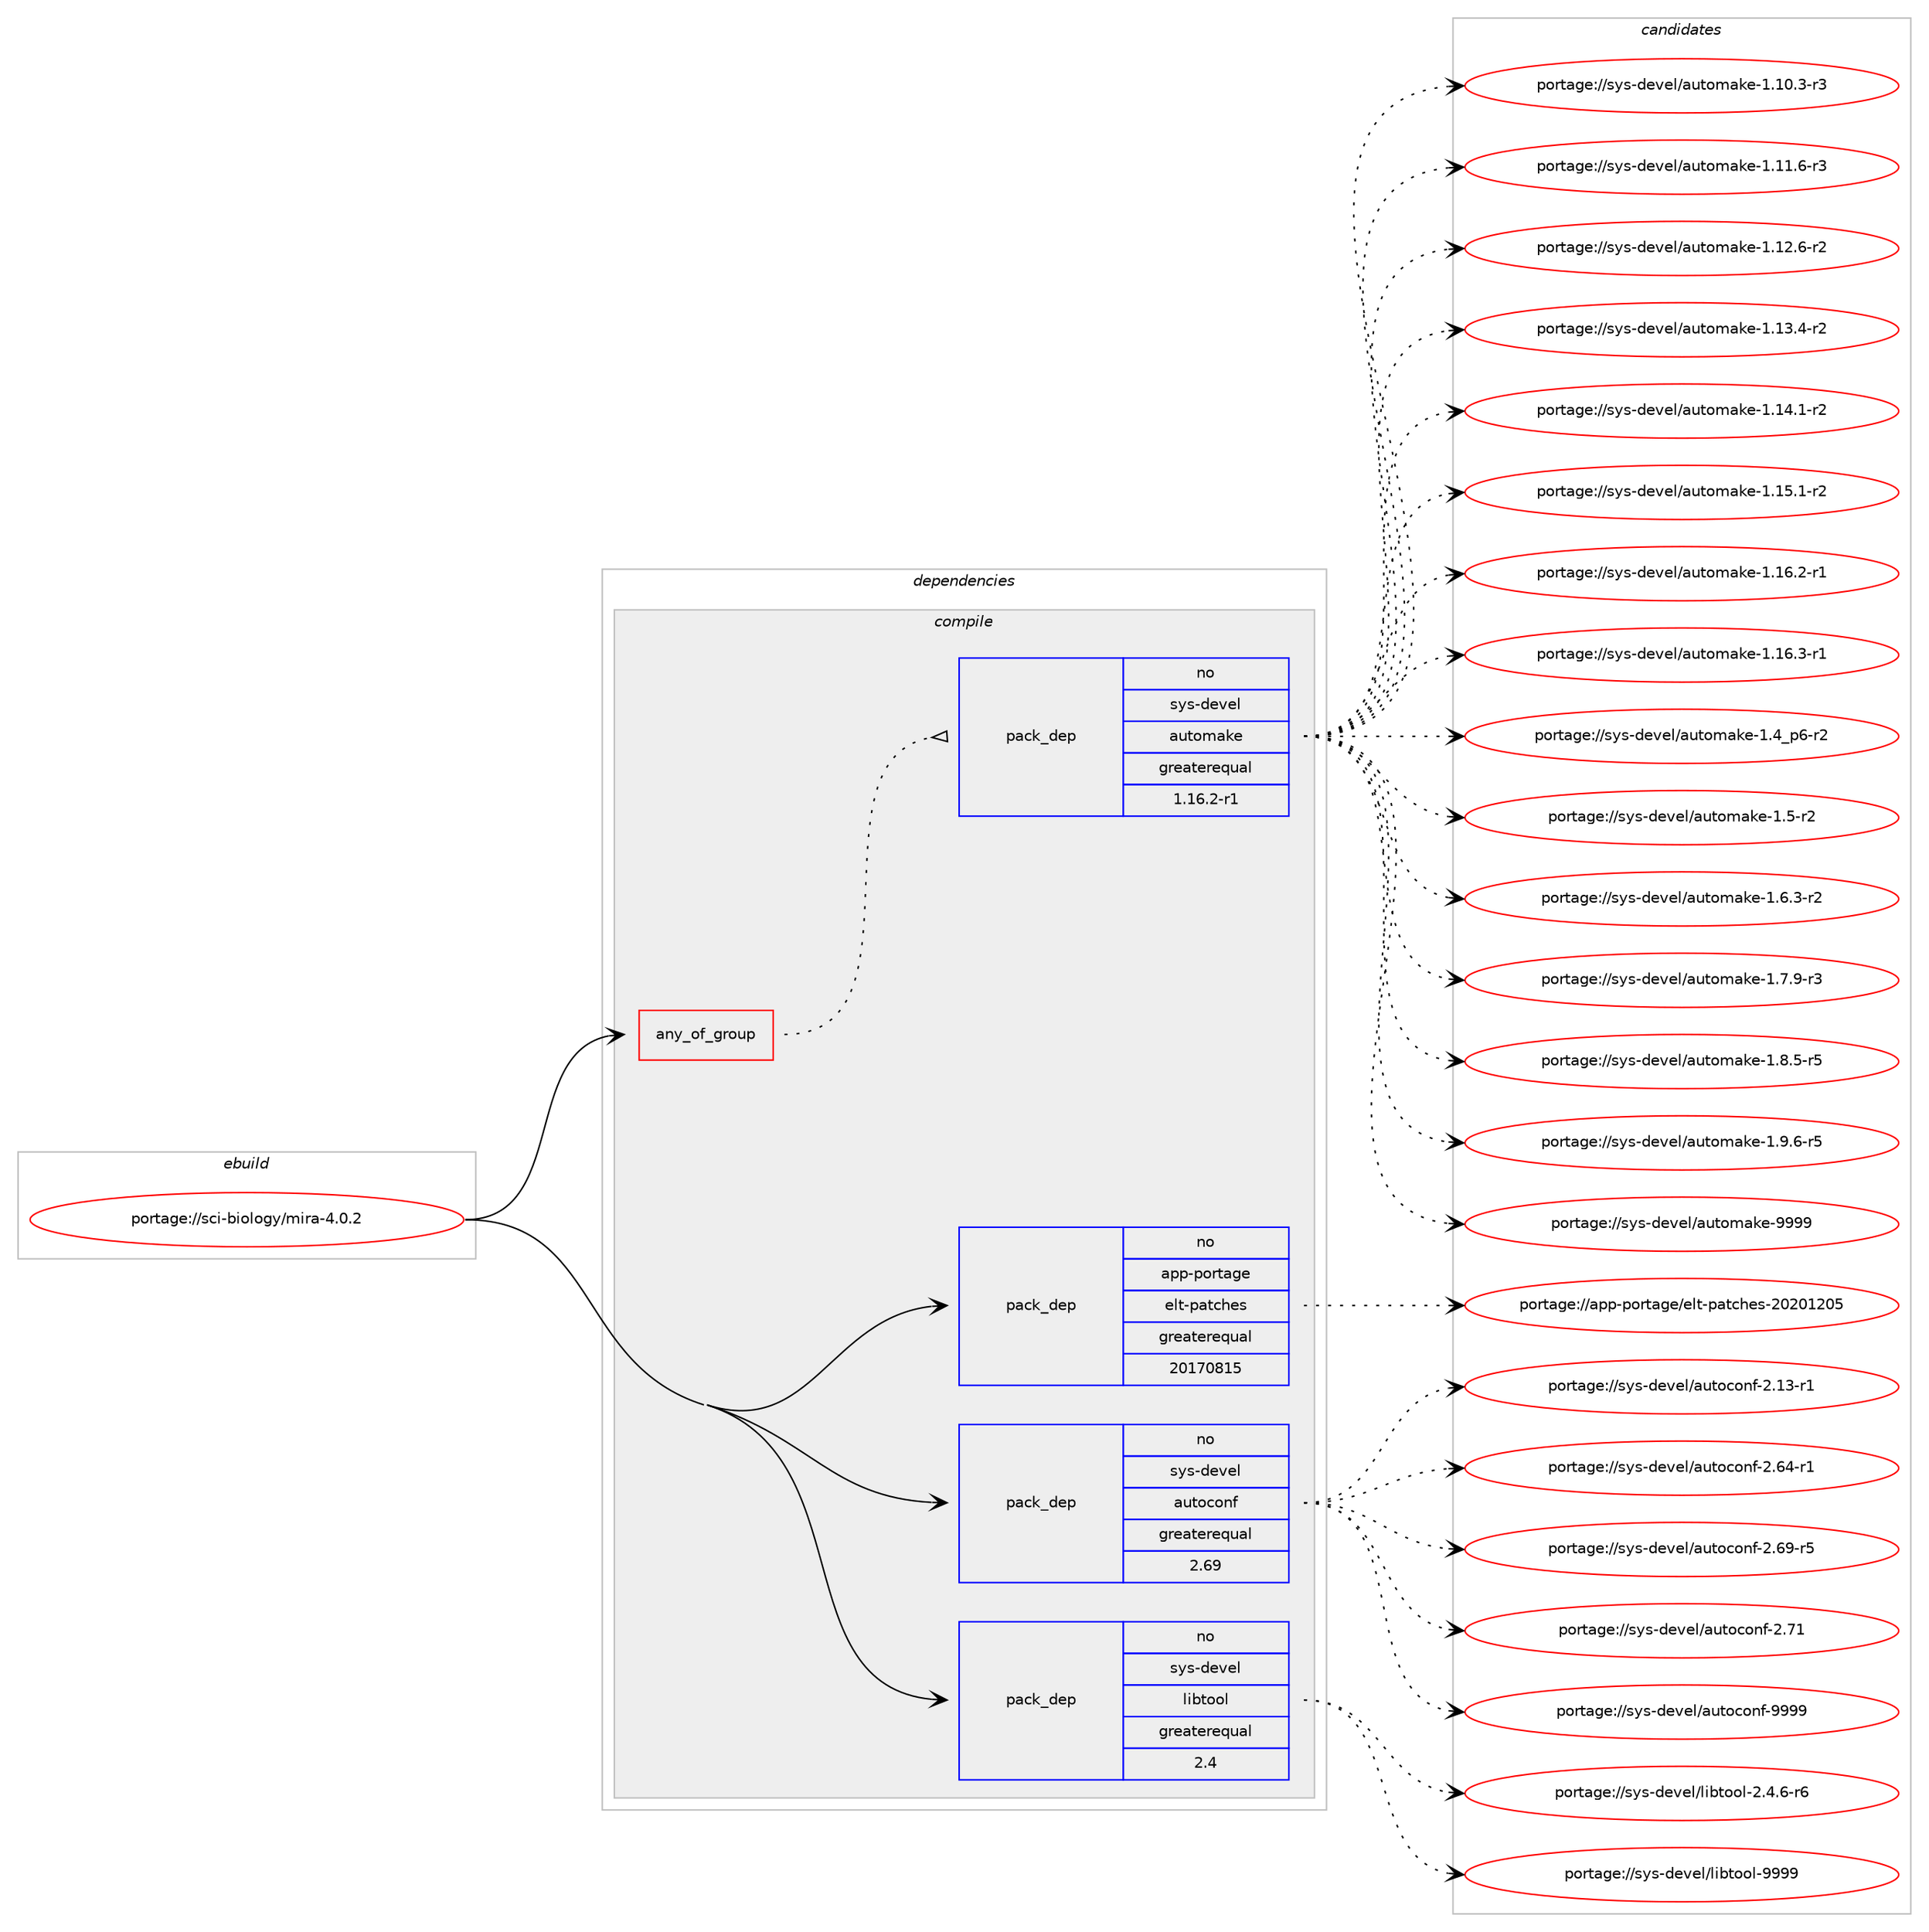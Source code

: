 digraph prolog {

# *************
# Graph options
# *************

newrank=true;
concentrate=true;
compound=true;
graph [rankdir=LR,fontname=Helvetica,fontsize=10,ranksep=1.5];#, ranksep=2.5, nodesep=0.2];
edge  [arrowhead=vee];
node  [fontname=Helvetica,fontsize=10];

# **********
# The ebuild
# **********

subgraph cluster_leftcol {
color=gray;
rank=same;
label=<<i>ebuild</i>>;
id [label="portage://sci-biology/mira-4.0.2", color=red, width=4, href="../sci-biology/mira-4.0.2.svg"];
}

# ****************
# The dependencies
# ****************

subgraph cluster_midcol {
color=gray;
label=<<i>dependencies</i>>;
subgraph cluster_compile {
fillcolor="#eeeeee";
style=filled;
label=<<i>compile</i>>;
subgraph any13 {
dependency332 [label=<<TABLE BORDER="0" CELLBORDER="1" CELLSPACING="0" CELLPADDING="4"><TR><TD CELLPADDING="10">any_of_group</TD></TR></TABLE>>, shape=none, color=red];subgraph pack175 {
dependency333 [label=<<TABLE BORDER="0" CELLBORDER="1" CELLSPACING="0" CELLPADDING="4" WIDTH="220"><TR><TD ROWSPAN="6" CELLPADDING="30">pack_dep</TD></TR><TR><TD WIDTH="110">no</TD></TR><TR><TD>sys-devel</TD></TR><TR><TD>automake</TD></TR><TR><TD>greaterequal</TD></TR><TR><TD>1.16.2-r1</TD></TR></TABLE>>, shape=none, color=blue];
}
dependency332:e -> dependency333:w [weight=20,style="dotted",arrowhead="oinv"];
}
id:e -> dependency332:w [weight=20,style="solid",arrowhead="vee"];
# *** BEGIN UNKNOWN DEPENDENCY TYPE (TODO) ***
# id -> package_dependency(portage://sci-biology/mira-4.0.2,install,no,app-editors,vim-core,none,[,,],[],[])
# *** END UNKNOWN DEPENDENCY TYPE (TODO) ***

subgraph pack176 {
dependency334 [label=<<TABLE BORDER="0" CELLBORDER="1" CELLSPACING="0" CELLPADDING="4" WIDTH="220"><TR><TD ROWSPAN="6" CELLPADDING="30">pack_dep</TD></TR><TR><TD WIDTH="110">no</TD></TR><TR><TD>app-portage</TD></TR><TR><TD>elt-patches</TD></TR><TR><TD>greaterequal</TD></TR><TR><TD>20170815</TD></TR></TABLE>>, shape=none, color=blue];
}
id:e -> dependency334:w [weight=20,style="solid",arrowhead="vee"];
# *** BEGIN UNKNOWN DEPENDENCY TYPE (TODO) ***
# id -> package_dependency(portage://sci-biology/mira-4.0.2,install,no,dev-libs,boost,none,[,,],[],[use(enable(threads),none)])
# *** END UNKNOWN DEPENDENCY TYPE (TODO) ***

# *** BEGIN UNKNOWN DEPENDENCY TYPE (TODO) ***
# id -> package_dependency(portage://sci-biology/mira-4.0.2,install,no,dev-libs,expat,none,[,,],[],[])
# *** END UNKNOWN DEPENDENCY TYPE (TODO) ***

# *** BEGIN UNKNOWN DEPENDENCY TYPE (TODO) ***
# id -> package_dependency(portage://sci-biology/mira-4.0.2,install,no,dev-util,google-perftools,none,[,,],[],[])
# *** END UNKNOWN DEPENDENCY TYPE (TODO) ***

subgraph pack177 {
dependency335 [label=<<TABLE BORDER="0" CELLBORDER="1" CELLSPACING="0" CELLPADDING="4" WIDTH="220"><TR><TD ROWSPAN="6" CELLPADDING="30">pack_dep</TD></TR><TR><TD WIDTH="110">no</TD></TR><TR><TD>sys-devel</TD></TR><TR><TD>autoconf</TD></TR><TR><TD>greaterequal</TD></TR><TR><TD>2.69</TD></TR></TABLE>>, shape=none, color=blue];
}
id:e -> dependency335:w [weight=20,style="solid",arrowhead="vee"];
# *** BEGIN UNKNOWN DEPENDENCY TYPE (TODO) ***
# id -> package_dependency(portage://sci-biology/mira-4.0.2,install,no,sys-devel,flex,none,[,,],[],[])
# *** END UNKNOWN DEPENDENCY TYPE (TODO) ***

# *** BEGIN UNKNOWN DEPENDENCY TYPE (TODO) ***
# id -> package_dependency(portage://sci-biology/mira-4.0.2,install,no,sys-devel,gnuconfig,none,[,,],[],[])
# *** END UNKNOWN DEPENDENCY TYPE (TODO) ***

subgraph pack178 {
dependency336 [label=<<TABLE BORDER="0" CELLBORDER="1" CELLSPACING="0" CELLPADDING="4" WIDTH="220"><TR><TD ROWSPAN="6" CELLPADDING="30">pack_dep</TD></TR><TR><TD WIDTH="110">no</TD></TR><TR><TD>sys-devel</TD></TR><TR><TD>libtool</TD></TR><TR><TD>greaterequal</TD></TR><TR><TD>2.4</TD></TR></TABLE>>, shape=none, color=blue];
}
id:e -> dependency336:w [weight=20,style="solid",arrowhead="vee"];
}
subgraph cluster_compileandrun {
fillcolor="#eeeeee";
style=filled;
label=<<i>compile and run</i>>;
}
subgraph cluster_run {
fillcolor="#eeeeee";
style=filled;
label=<<i>run</i>>;
# *** BEGIN UNKNOWN DEPENDENCY TYPE (TODO) ***
# id -> package_dependency(portage://sci-biology/mira-4.0.2,run,no,dev-libs,boost,none,[,,],[],[use(enable(threads),none)])
# *** END UNKNOWN DEPENDENCY TYPE (TODO) ***

# *** BEGIN UNKNOWN DEPENDENCY TYPE (TODO) ***
# id -> package_dependency(portage://sci-biology/mira-4.0.2,run,no,dev-util,google-perftools,none,[,,],[],[])
# *** END UNKNOWN DEPENDENCY TYPE (TODO) ***

}
}

# **************
# The candidates
# **************

subgraph cluster_choices {
rank=same;
color=gray;
label=<<i>candidates</i>>;

subgraph choice175 {
color=black;
nodesep=1;
choice11512111545100101118101108479711711611110997107101454946494846514511451 [label="portage://sys-devel/automake-1.10.3-r3", color=red, width=4,href="../sys-devel/automake-1.10.3-r3.svg"];
choice11512111545100101118101108479711711611110997107101454946494946544511451 [label="portage://sys-devel/automake-1.11.6-r3", color=red, width=4,href="../sys-devel/automake-1.11.6-r3.svg"];
choice11512111545100101118101108479711711611110997107101454946495046544511450 [label="portage://sys-devel/automake-1.12.6-r2", color=red, width=4,href="../sys-devel/automake-1.12.6-r2.svg"];
choice11512111545100101118101108479711711611110997107101454946495146524511450 [label="portage://sys-devel/automake-1.13.4-r2", color=red, width=4,href="../sys-devel/automake-1.13.4-r2.svg"];
choice11512111545100101118101108479711711611110997107101454946495246494511450 [label="portage://sys-devel/automake-1.14.1-r2", color=red, width=4,href="../sys-devel/automake-1.14.1-r2.svg"];
choice11512111545100101118101108479711711611110997107101454946495346494511450 [label="portage://sys-devel/automake-1.15.1-r2", color=red, width=4,href="../sys-devel/automake-1.15.1-r2.svg"];
choice11512111545100101118101108479711711611110997107101454946495446504511449 [label="portage://sys-devel/automake-1.16.2-r1", color=red, width=4,href="../sys-devel/automake-1.16.2-r1.svg"];
choice11512111545100101118101108479711711611110997107101454946495446514511449 [label="portage://sys-devel/automake-1.16.3-r1", color=red, width=4,href="../sys-devel/automake-1.16.3-r1.svg"];
choice115121115451001011181011084797117116111109971071014549465295112544511450 [label="portage://sys-devel/automake-1.4_p6-r2", color=red, width=4,href="../sys-devel/automake-1.4_p6-r2.svg"];
choice11512111545100101118101108479711711611110997107101454946534511450 [label="portage://sys-devel/automake-1.5-r2", color=red, width=4,href="../sys-devel/automake-1.5-r2.svg"];
choice115121115451001011181011084797117116111109971071014549465446514511450 [label="portage://sys-devel/automake-1.6.3-r2", color=red, width=4,href="../sys-devel/automake-1.6.3-r2.svg"];
choice115121115451001011181011084797117116111109971071014549465546574511451 [label="portage://sys-devel/automake-1.7.9-r3", color=red, width=4,href="../sys-devel/automake-1.7.9-r3.svg"];
choice115121115451001011181011084797117116111109971071014549465646534511453 [label="portage://sys-devel/automake-1.8.5-r5", color=red, width=4,href="../sys-devel/automake-1.8.5-r5.svg"];
choice115121115451001011181011084797117116111109971071014549465746544511453 [label="portage://sys-devel/automake-1.9.6-r5", color=red, width=4,href="../sys-devel/automake-1.9.6-r5.svg"];
choice115121115451001011181011084797117116111109971071014557575757 [label="portage://sys-devel/automake-9999", color=red, width=4,href="../sys-devel/automake-9999.svg"];
dependency333:e -> choice11512111545100101118101108479711711611110997107101454946494846514511451:w [style=dotted,weight="100"];
dependency333:e -> choice11512111545100101118101108479711711611110997107101454946494946544511451:w [style=dotted,weight="100"];
dependency333:e -> choice11512111545100101118101108479711711611110997107101454946495046544511450:w [style=dotted,weight="100"];
dependency333:e -> choice11512111545100101118101108479711711611110997107101454946495146524511450:w [style=dotted,weight="100"];
dependency333:e -> choice11512111545100101118101108479711711611110997107101454946495246494511450:w [style=dotted,weight="100"];
dependency333:e -> choice11512111545100101118101108479711711611110997107101454946495346494511450:w [style=dotted,weight="100"];
dependency333:e -> choice11512111545100101118101108479711711611110997107101454946495446504511449:w [style=dotted,weight="100"];
dependency333:e -> choice11512111545100101118101108479711711611110997107101454946495446514511449:w [style=dotted,weight="100"];
dependency333:e -> choice115121115451001011181011084797117116111109971071014549465295112544511450:w [style=dotted,weight="100"];
dependency333:e -> choice11512111545100101118101108479711711611110997107101454946534511450:w [style=dotted,weight="100"];
dependency333:e -> choice115121115451001011181011084797117116111109971071014549465446514511450:w [style=dotted,weight="100"];
dependency333:e -> choice115121115451001011181011084797117116111109971071014549465546574511451:w [style=dotted,weight="100"];
dependency333:e -> choice115121115451001011181011084797117116111109971071014549465646534511453:w [style=dotted,weight="100"];
dependency333:e -> choice115121115451001011181011084797117116111109971071014549465746544511453:w [style=dotted,weight="100"];
dependency333:e -> choice115121115451001011181011084797117116111109971071014557575757:w [style=dotted,weight="100"];
}
subgraph choice176 {
color=black;
nodesep=1;
choice97112112451121111141169710310147101108116451129711699104101115455048504849504853 [label="portage://app-portage/elt-patches-20201205", color=red, width=4,href="../app-portage/elt-patches-20201205.svg"];
dependency334:e -> choice97112112451121111141169710310147101108116451129711699104101115455048504849504853:w [style=dotted,weight="100"];
}
subgraph choice177 {
color=black;
nodesep=1;
choice1151211154510010111810110847971171161119911111010245504649514511449 [label="portage://sys-devel/autoconf-2.13-r1", color=red, width=4,href="../sys-devel/autoconf-2.13-r1.svg"];
choice1151211154510010111810110847971171161119911111010245504654524511449 [label="portage://sys-devel/autoconf-2.64-r1", color=red, width=4,href="../sys-devel/autoconf-2.64-r1.svg"];
choice1151211154510010111810110847971171161119911111010245504654574511453 [label="portage://sys-devel/autoconf-2.69-r5", color=red, width=4,href="../sys-devel/autoconf-2.69-r5.svg"];
choice115121115451001011181011084797117116111991111101024550465549 [label="portage://sys-devel/autoconf-2.71", color=red, width=4,href="../sys-devel/autoconf-2.71.svg"];
choice115121115451001011181011084797117116111991111101024557575757 [label="portage://sys-devel/autoconf-9999", color=red, width=4,href="../sys-devel/autoconf-9999.svg"];
dependency335:e -> choice1151211154510010111810110847971171161119911111010245504649514511449:w [style=dotted,weight="100"];
dependency335:e -> choice1151211154510010111810110847971171161119911111010245504654524511449:w [style=dotted,weight="100"];
dependency335:e -> choice1151211154510010111810110847971171161119911111010245504654574511453:w [style=dotted,weight="100"];
dependency335:e -> choice115121115451001011181011084797117116111991111101024550465549:w [style=dotted,weight="100"];
dependency335:e -> choice115121115451001011181011084797117116111991111101024557575757:w [style=dotted,weight="100"];
}
subgraph choice178 {
color=black;
nodesep=1;
choice1151211154510010111810110847108105981161111111084550465246544511454 [label="portage://sys-devel/libtool-2.4.6-r6", color=red, width=4,href="../sys-devel/libtool-2.4.6-r6.svg"];
choice1151211154510010111810110847108105981161111111084557575757 [label="portage://sys-devel/libtool-9999", color=red, width=4,href="../sys-devel/libtool-9999.svg"];
dependency336:e -> choice1151211154510010111810110847108105981161111111084550465246544511454:w [style=dotted,weight="100"];
dependency336:e -> choice1151211154510010111810110847108105981161111111084557575757:w [style=dotted,weight="100"];
}
}

}
